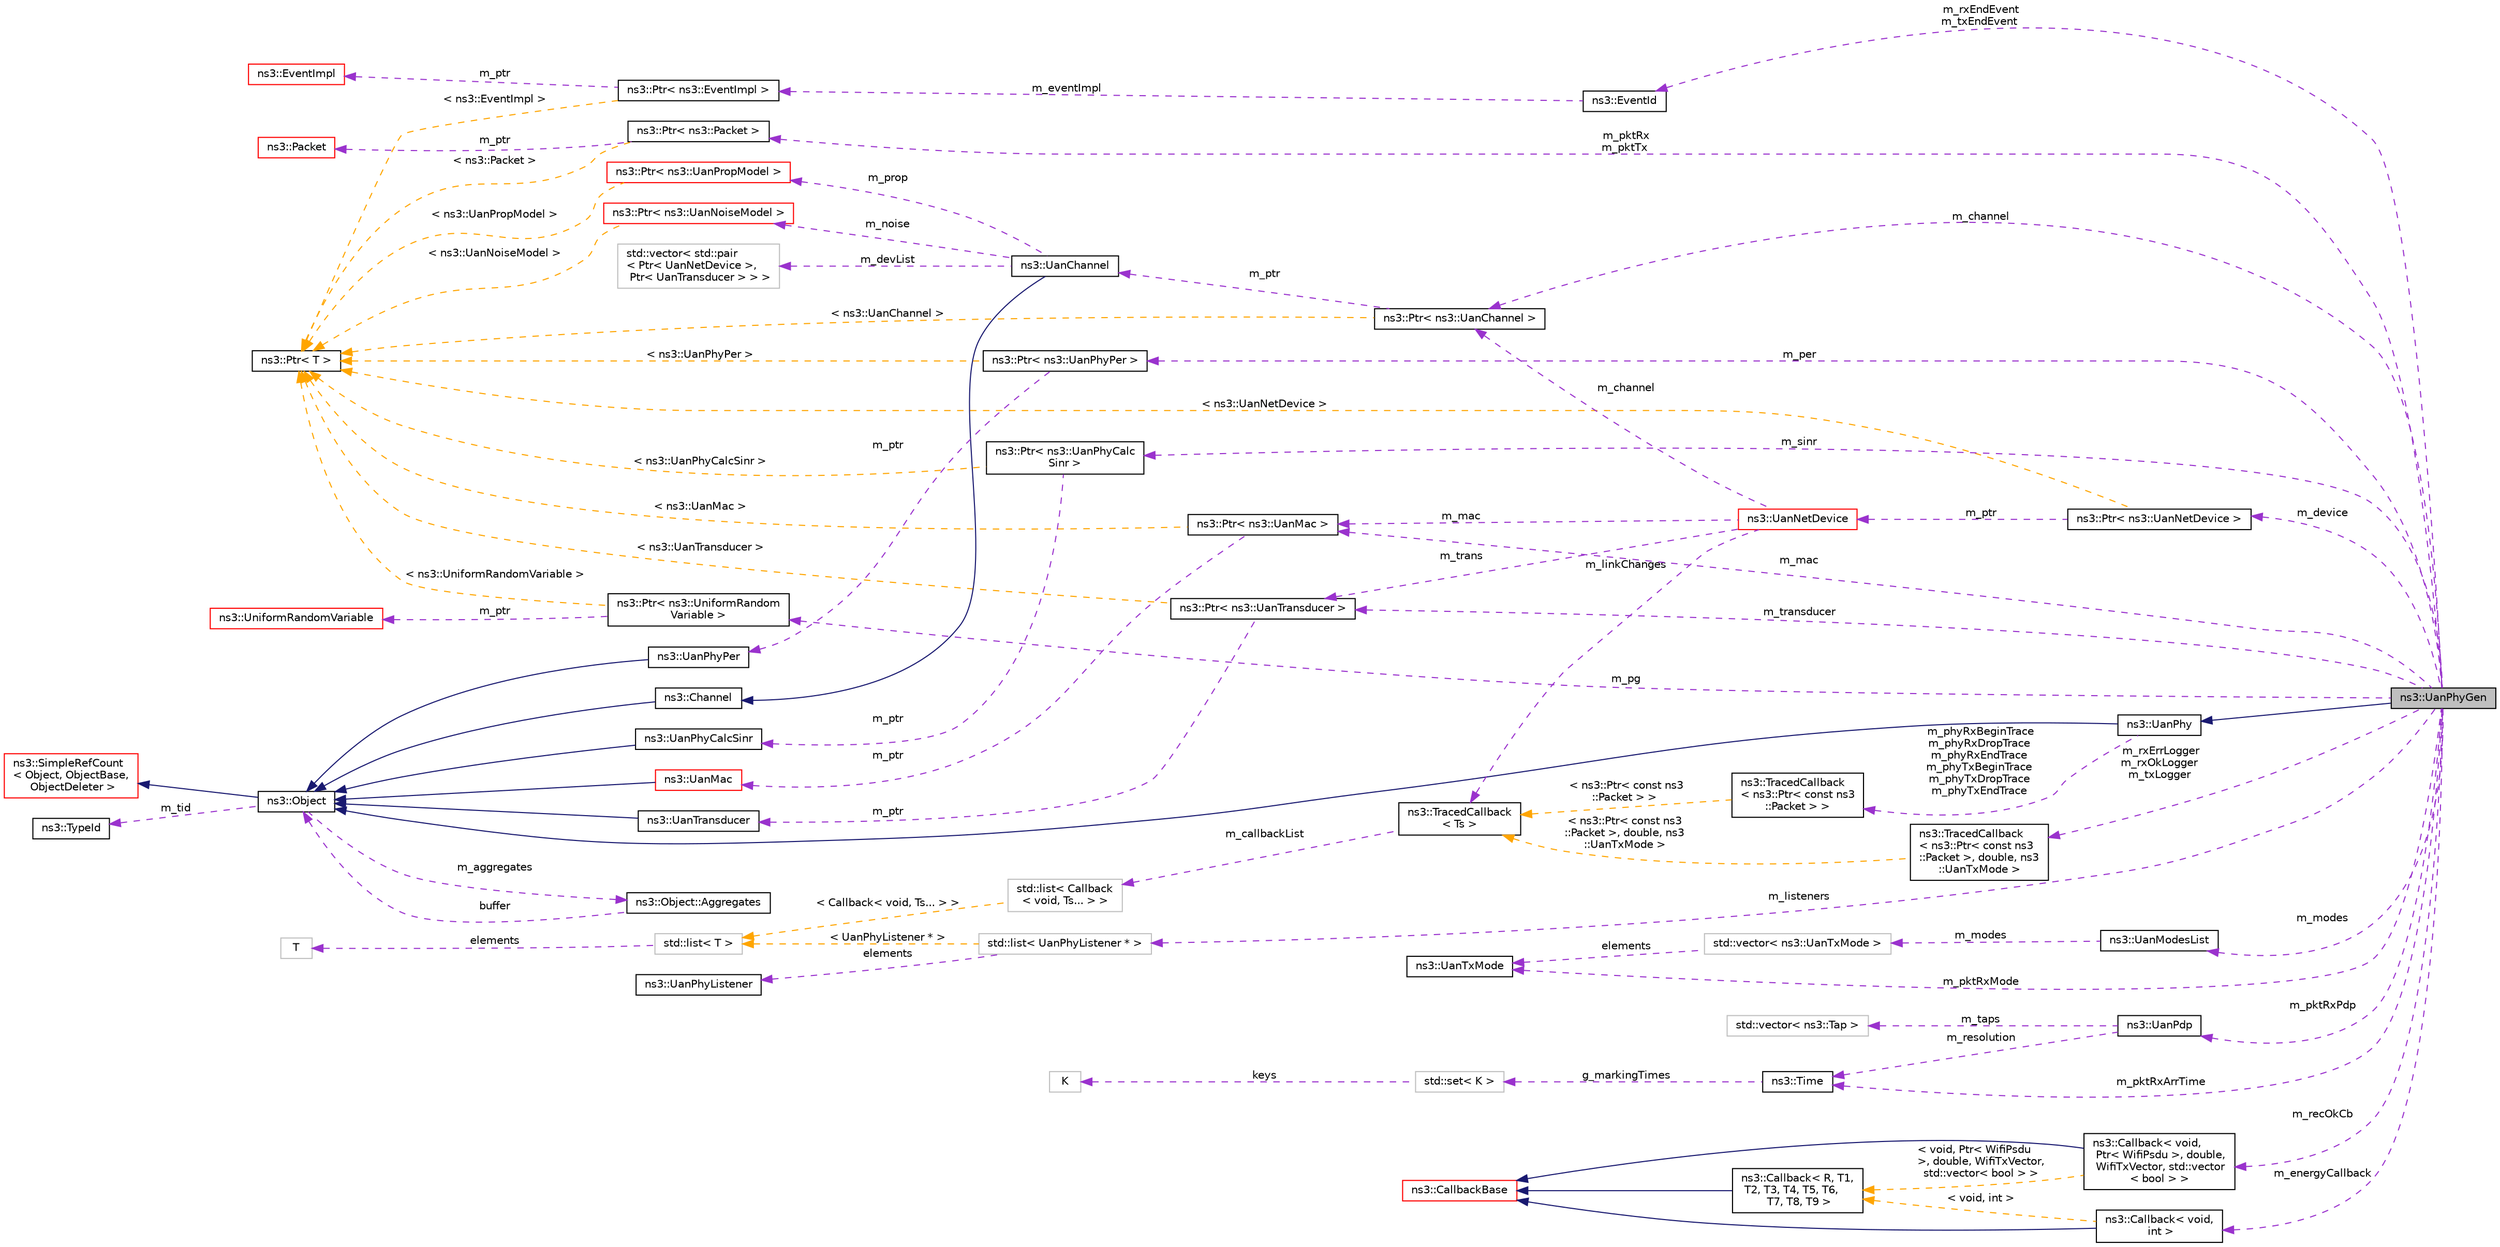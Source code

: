 digraph "ns3::UanPhyGen"
{
 // LATEX_PDF_SIZE
  edge [fontname="Helvetica",fontsize="10",labelfontname="Helvetica",labelfontsize="10"];
  node [fontname="Helvetica",fontsize="10",shape=record];
  rankdir="LR";
  Node1 [label="ns3::UanPhyGen",height=0.2,width=0.4,color="black", fillcolor="grey75", style="filled", fontcolor="black",tooltip="Generic PHY model."];
  Node2 -> Node1 [dir="back",color="midnightblue",fontsize="10",style="solid",fontname="Helvetica"];
  Node2 [label="ns3::UanPhy",height=0.2,width=0.4,color="black", fillcolor="white", style="filled",URL="$classns3_1_1_uan_phy.html",tooltip="Base class for UAN Phy models."];
  Node3 -> Node2 [dir="back",color="midnightblue",fontsize="10",style="solid",fontname="Helvetica"];
  Node3 [label="ns3::Object",height=0.2,width=0.4,color="black", fillcolor="white", style="filled",URL="$classns3_1_1_object.html",tooltip="A base class which provides memory management and object aggregation."];
  Node4 -> Node3 [dir="back",color="midnightblue",fontsize="10",style="solid",fontname="Helvetica"];
  Node4 [label="ns3::SimpleRefCount\l\< Object, ObjectBase,\l ObjectDeleter \>",height=0.2,width=0.4,color="red", fillcolor="white", style="filled",URL="$classns3_1_1_simple_ref_count.html",tooltip=" "];
  Node8 -> Node3 [dir="back",color="darkorchid3",fontsize="10",style="dashed",label=" m_tid" ,fontname="Helvetica"];
  Node8 [label="ns3::TypeId",height=0.2,width=0.4,color="black", fillcolor="white", style="filled",URL="$classns3_1_1_type_id.html",tooltip="a unique identifier for an interface."];
  Node9 -> Node3 [dir="back",color="darkorchid3",fontsize="10",style="dashed",label=" m_aggregates" ,fontname="Helvetica"];
  Node9 [label="ns3::Object::Aggregates",height=0.2,width=0.4,color="black", fillcolor="white", style="filled",URL="$structns3_1_1_object_1_1_aggregates.html",tooltip="The list of Objects aggregated to this one."];
  Node3 -> Node9 [dir="back",color="darkorchid3",fontsize="10",style="dashed",label=" buffer" ,fontname="Helvetica"];
  Node10 -> Node2 [dir="back",color="darkorchid3",fontsize="10",style="dashed",label=" m_phyRxBeginTrace\nm_phyRxDropTrace\nm_phyRxEndTrace\nm_phyTxBeginTrace\nm_phyTxDropTrace\nm_phyTxEndTrace" ,fontname="Helvetica"];
  Node10 [label="ns3::TracedCallback\l\< ns3::Ptr\< const ns3\l::Packet \> \>",height=0.2,width=0.4,color="black", fillcolor="white", style="filled",URL="$classns3_1_1_traced_callback.html",tooltip=" "];
  Node11 -> Node10 [dir="back",color="orange",fontsize="10",style="dashed",label=" \< ns3::Ptr\< const ns3\l::Packet \> \>" ,fontname="Helvetica"];
  Node11 [label="ns3::TracedCallback\l\< Ts \>",height=0.2,width=0.4,color="black", fillcolor="white", style="filled",URL="$classns3_1_1_traced_callback.html",tooltip="Forward calls to a chain of Callback."];
  Node12 -> Node11 [dir="back",color="darkorchid3",fontsize="10",style="dashed",label=" m_callbackList" ,fontname="Helvetica"];
  Node12 [label="std::list\< Callback\l\< void, Ts... \> \>",height=0.2,width=0.4,color="grey75", fillcolor="white", style="filled",tooltip=" "];
  Node20 -> Node12 [dir="back",color="orange",fontsize="10",style="dashed",label=" \< Callback\< void, Ts... \> \>" ,fontname="Helvetica"];
  Node20 [label="std::list\< T \>",height=0.2,width=0.4,color="grey75", fillcolor="white", style="filled",tooltip=" "];
  Node21 -> Node20 [dir="back",color="darkorchid3",fontsize="10",style="dashed",label=" elements" ,fontname="Helvetica"];
  Node21 [label="T",height=0.2,width=0.4,color="grey75", fillcolor="white", style="filled",tooltip=" "];
  Node22 -> Node1 [dir="back",color="darkorchid3",fontsize="10",style="dashed",label=" m_rxErrLogger\nm_rxOkLogger\nm_txLogger" ,fontname="Helvetica"];
  Node22 [label="ns3::TracedCallback\l\< ns3::Ptr\< const ns3\l::Packet \>, double, ns3\l::UanTxMode \>",height=0.2,width=0.4,color="black", fillcolor="white", style="filled",URL="$classns3_1_1_traced_callback.html",tooltip=" "];
  Node11 -> Node22 [dir="back",color="orange",fontsize="10",style="dashed",label=" \< ns3::Ptr\< const ns3\l::Packet \>, double, ns3\l::UanTxMode \>" ,fontname="Helvetica"];
  Node23 -> Node1 [dir="back",color="darkorchid3",fontsize="10",style="dashed",label=" m_transducer" ,fontname="Helvetica"];
  Node23 [label="ns3::Ptr\< ns3::UanTransducer \>",height=0.2,width=0.4,color="black", fillcolor="white", style="filled",URL="$classns3_1_1_ptr.html",tooltip=" "];
  Node24 -> Node23 [dir="back",color="darkorchid3",fontsize="10",style="dashed",label=" m_ptr" ,fontname="Helvetica"];
  Node24 [label="ns3::UanTransducer",height=0.2,width=0.4,color="black", fillcolor="white", style="filled",URL="$classns3_1_1_uan_transducer.html",tooltip="Virtual base for Transducer objects."];
  Node3 -> Node24 [dir="back",color="midnightblue",fontsize="10",style="solid",fontname="Helvetica"];
  Node18 -> Node23 [dir="back",color="orange",fontsize="10",style="dashed",label=" \< ns3::UanTransducer \>" ,fontname="Helvetica"];
  Node18 [label="ns3::Ptr\< T \>",height=0.2,width=0.4,color="black", fillcolor="white", style="filled",URL="$classns3_1_1_ptr.html",tooltip="Smart pointer class similar to boost::intrusive_ptr."];
  Node25 -> Node1 [dir="back",color="darkorchid3",fontsize="10",style="dashed",label=" m_pktRxMode" ,fontname="Helvetica"];
  Node25 [label="ns3::UanTxMode",height=0.2,width=0.4,color="black", fillcolor="white", style="filled",URL="$classns3_1_1_uan_tx_mode.html",tooltip="Abstraction of packet modulation information."];
  Node26 -> Node1 [dir="back",color="darkorchid3",fontsize="10",style="dashed",label=" m_listeners" ,fontname="Helvetica"];
  Node26 [label="std::list\< UanPhyListener * \>",height=0.2,width=0.4,color="grey75", fillcolor="white", style="filled",tooltip=" "];
  Node27 -> Node26 [dir="back",color="darkorchid3",fontsize="10",style="dashed",label=" elements" ,fontname="Helvetica"];
  Node27 [label="ns3::UanPhyListener",height=0.2,width=0.4,color="black", fillcolor="white", style="filled",URL="$classns3_1_1_uan_phy_listener.html",tooltip="Interface for PHY event listener."];
  Node20 -> Node26 [dir="back",color="orange",fontsize="10",style="dashed",label=" \< UanPhyListener * \>" ,fontname="Helvetica"];
  Node28 -> Node1 [dir="back",color="darkorchid3",fontsize="10",style="dashed",label=" m_rxEndEvent\nm_txEndEvent" ,fontname="Helvetica"];
  Node28 [label="ns3::EventId",height=0.2,width=0.4,color="black", fillcolor="white", style="filled",URL="$classns3_1_1_event_id.html",tooltip="An identifier for simulation events."];
  Node29 -> Node28 [dir="back",color="darkorchid3",fontsize="10",style="dashed",label=" m_eventImpl" ,fontname="Helvetica"];
  Node29 [label="ns3::Ptr\< ns3::EventImpl \>",height=0.2,width=0.4,color="black", fillcolor="white", style="filled",URL="$classns3_1_1_ptr.html",tooltip=" "];
  Node30 -> Node29 [dir="back",color="darkorchid3",fontsize="10",style="dashed",label=" m_ptr" ,fontname="Helvetica"];
  Node30 [label="ns3::EventImpl",height=0.2,width=0.4,color="red", fillcolor="white", style="filled",URL="$classns3_1_1_event_impl.html",tooltip="A simulation event."];
  Node18 -> Node29 [dir="back",color="orange",fontsize="10",style="dashed",label=" \< ns3::EventImpl \>" ,fontname="Helvetica"];
  Node32 -> Node1 [dir="back",color="darkorchid3",fontsize="10",style="dashed",label=" m_channel" ,fontname="Helvetica"];
  Node32 [label="ns3::Ptr\< ns3::UanChannel \>",height=0.2,width=0.4,color="black", fillcolor="white", style="filled",URL="$classns3_1_1_ptr.html",tooltip=" "];
  Node33 -> Node32 [dir="back",color="darkorchid3",fontsize="10",style="dashed",label=" m_ptr" ,fontname="Helvetica"];
  Node33 [label="ns3::UanChannel",height=0.2,width=0.4,color="black", fillcolor="white", style="filled",URL="$classns3_1_1_uan_channel.html",tooltip="Channel class used by UAN devices."];
  Node34 -> Node33 [dir="back",color="midnightblue",fontsize="10",style="solid",fontname="Helvetica"];
  Node34 [label="ns3::Channel",height=0.2,width=0.4,color="black", fillcolor="white", style="filled",URL="$classns3_1_1_channel.html",tooltip="Abstract Channel Base Class."];
  Node3 -> Node34 [dir="back",color="midnightblue",fontsize="10",style="solid",fontname="Helvetica"];
  Node35 -> Node33 [dir="back",color="darkorchid3",fontsize="10",style="dashed",label=" m_devList" ,fontname="Helvetica"];
  Node35 [label="std::vector\< std::pair\l\< Ptr\< UanNetDevice \>,\l Ptr\< UanTransducer \> \> \>",height=0.2,width=0.4,color="grey75", fillcolor="white", style="filled",tooltip=" "];
  Node37 -> Node33 [dir="back",color="darkorchid3",fontsize="10",style="dashed",label=" m_prop" ,fontname="Helvetica"];
  Node37 [label="ns3::Ptr\< ns3::UanPropModel \>",height=0.2,width=0.4,color="red", fillcolor="white", style="filled",URL="$classns3_1_1_ptr.html",tooltip=" "];
  Node18 -> Node37 [dir="back",color="orange",fontsize="10",style="dashed",label=" \< ns3::UanPropModel \>" ,fontname="Helvetica"];
  Node39 -> Node33 [dir="back",color="darkorchid3",fontsize="10",style="dashed",label=" m_noise" ,fontname="Helvetica"];
  Node39 [label="ns3::Ptr\< ns3::UanNoiseModel \>",height=0.2,width=0.4,color="red", fillcolor="white", style="filled",URL="$classns3_1_1_ptr.html",tooltip=" "];
  Node18 -> Node39 [dir="back",color="orange",fontsize="10",style="dashed",label=" \< ns3::UanNoiseModel \>" ,fontname="Helvetica"];
  Node18 -> Node32 [dir="back",color="orange",fontsize="10",style="dashed",label=" \< ns3::UanChannel \>" ,fontname="Helvetica"];
  Node41 -> Node1 [dir="back",color="darkorchid3",fontsize="10",style="dashed",label=" m_sinr" ,fontname="Helvetica"];
  Node41 [label="ns3::Ptr\< ns3::UanPhyCalc\lSinr \>",height=0.2,width=0.4,color="black", fillcolor="white", style="filled",URL="$classns3_1_1_ptr.html",tooltip=" "];
  Node42 -> Node41 [dir="back",color="darkorchid3",fontsize="10",style="dashed",label=" m_ptr" ,fontname="Helvetica"];
  Node42 [label="ns3::UanPhyCalcSinr",height=0.2,width=0.4,color="black", fillcolor="white", style="filled",URL="$classns3_1_1_uan_phy_calc_sinr.html",tooltip="Class used for calculating SINR of packet in UanPhy."];
  Node3 -> Node42 [dir="back",color="midnightblue",fontsize="10",style="solid",fontname="Helvetica"];
  Node18 -> Node41 [dir="back",color="orange",fontsize="10",style="dashed",label=" \< ns3::UanPhyCalcSinr \>" ,fontname="Helvetica"];
  Node43 -> Node1 [dir="back",color="darkorchid3",fontsize="10",style="dashed",label=" m_pktRxArrTime" ,fontname="Helvetica"];
  Node43 [label="ns3::Time",height=0.2,width=0.4,color="black", fillcolor="white", style="filled",URL="$classns3_1_1_time.html",tooltip="Simulation virtual time values and global simulation resolution."];
  Node44 -> Node43 [dir="back",color="darkorchid3",fontsize="10",style="dashed",label=" g_markingTimes" ,fontname="Helvetica"];
  Node44 [label="std::set\< K \>",height=0.2,width=0.4,color="grey75", fillcolor="white", style="filled",tooltip=" "];
  Node45 -> Node44 [dir="back",color="darkorchid3",fontsize="10",style="dashed",label=" keys" ,fontname="Helvetica"];
  Node45 [label="K",height=0.2,width=0.4,color="grey75", fillcolor="white", style="filled",tooltip=" "];
  Node46 -> Node1 [dir="back",color="darkorchid3",fontsize="10",style="dashed",label=" m_mac" ,fontname="Helvetica"];
  Node46 [label="ns3::Ptr\< ns3::UanMac \>",height=0.2,width=0.4,color="black", fillcolor="white", style="filled",URL="$classns3_1_1_ptr.html",tooltip=" "];
  Node47 -> Node46 [dir="back",color="darkorchid3",fontsize="10",style="dashed",label=" m_ptr" ,fontname="Helvetica"];
  Node47 [label="ns3::UanMac",height=0.2,width=0.4,color="red", fillcolor="white", style="filled",URL="$classns3_1_1_uan_mac.html",tooltip="Virtual base class for all UAN MAC protocols."];
  Node3 -> Node47 [dir="back",color="midnightblue",fontsize="10",style="solid",fontname="Helvetica"];
  Node18 -> Node46 [dir="back",color="orange",fontsize="10",style="dashed",label=" \< ns3::UanMac \>" ,fontname="Helvetica"];
  Node49 -> Node1 [dir="back",color="darkorchid3",fontsize="10",style="dashed",label=" m_pktRx\nm_pktTx" ,fontname="Helvetica"];
  Node49 [label="ns3::Ptr\< ns3::Packet \>",height=0.2,width=0.4,color="black", fillcolor="white", style="filled",URL="$classns3_1_1_ptr.html",tooltip=" "];
  Node50 -> Node49 [dir="back",color="darkorchid3",fontsize="10",style="dashed",label=" m_ptr" ,fontname="Helvetica"];
  Node50 [label="ns3::Packet",height=0.2,width=0.4,color="red", fillcolor="white", style="filled",URL="$classns3_1_1_packet.html",tooltip="network packets"];
  Node18 -> Node49 [dir="back",color="orange",fontsize="10",style="dashed",label=" \< ns3::Packet \>" ,fontname="Helvetica"];
  Node66 -> Node1 [dir="back",color="darkorchid3",fontsize="10",style="dashed",label=" m_per" ,fontname="Helvetica"];
  Node66 [label="ns3::Ptr\< ns3::UanPhyPer \>",height=0.2,width=0.4,color="black", fillcolor="white", style="filled",URL="$classns3_1_1_ptr.html",tooltip=" "];
  Node67 -> Node66 [dir="back",color="darkorchid3",fontsize="10",style="dashed",label=" m_ptr" ,fontname="Helvetica"];
  Node67 [label="ns3::UanPhyPer",height=0.2,width=0.4,color="black", fillcolor="white", style="filled",URL="$classns3_1_1_uan_phy_per.html",tooltip="Calculate packet error probability, based on received SINR and modulation (mode)."];
  Node3 -> Node67 [dir="back",color="midnightblue",fontsize="10",style="solid",fontname="Helvetica"];
  Node18 -> Node66 [dir="back",color="orange",fontsize="10",style="dashed",label=" \< ns3::UanPhyPer \>" ,fontname="Helvetica"];
  Node68 -> Node1 [dir="back",color="darkorchid3",fontsize="10",style="dashed",label=" m_modes" ,fontname="Helvetica"];
  Node68 [label="ns3::UanModesList",height=0.2,width=0.4,color="black", fillcolor="white", style="filled",URL="$classns3_1_1_uan_modes_list.html",tooltip="Container for UanTxModes."];
  Node69 -> Node68 [dir="back",color="darkorchid3",fontsize="10",style="dashed",label=" m_modes" ,fontname="Helvetica"];
  Node69 [label="std::vector\< ns3::UanTxMode \>",height=0.2,width=0.4,color="grey75", fillcolor="white", style="filled",tooltip=" "];
  Node25 -> Node69 [dir="back",color="darkorchid3",fontsize="10",style="dashed",label=" elements" ,fontname="Helvetica"];
  Node70 -> Node1 [dir="back",color="darkorchid3",fontsize="10",style="dashed",label=" m_energyCallback" ,fontname="Helvetica"];
  Node70 [label="ns3::Callback\< void,\l int \>",height=0.2,width=0.4,color="black", fillcolor="white", style="filled",URL="$classns3_1_1_callback.html",tooltip=" "];
  Node14 -> Node70 [dir="back",color="midnightblue",fontsize="10",style="solid",fontname="Helvetica"];
  Node14 [label="ns3::CallbackBase",height=0.2,width=0.4,color="red", fillcolor="white", style="filled",URL="$classns3_1_1_callback_base.html",tooltip="Base class for Callback class."];
  Node19 -> Node70 [dir="back",color="orange",fontsize="10",style="dashed",label=" \< void, int \>" ,fontname="Helvetica"];
  Node19 [label="ns3::Callback\< R, T1,\l T2, T3, T4, T5, T6,\l T7, T8, T9 \>",height=0.2,width=0.4,color="black", fillcolor="white", style="filled",URL="$classns3_1_1_callback.html",tooltip="Callback template class."];
  Node14 -> Node19 [dir="back",color="midnightblue",fontsize="10",style="solid",fontname="Helvetica"];
  Node71 -> Node1 [dir="back",color="darkorchid3",fontsize="10",style="dashed",label=" m_pg" ,fontname="Helvetica"];
  Node71 [label="ns3::Ptr\< ns3::UniformRandom\lVariable \>",height=0.2,width=0.4,color="black", fillcolor="white", style="filled",URL="$classns3_1_1_ptr.html",tooltip=" "];
  Node72 -> Node71 [dir="back",color="darkorchid3",fontsize="10",style="dashed",label=" m_ptr" ,fontname="Helvetica"];
  Node72 [label="ns3::UniformRandomVariable",height=0.2,width=0.4,color="red", fillcolor="white", style="filled",URL="$classns3_1_1_uniform_random_variable.html",tooltip="The uniform distribution Random Number Generator (RNG)."];
  Node18 -> Node71 [dir="back",color="orange",fontsize="10",style="dashed",label=" \< ns3::UniformRandomVariable \>" ,fontname="Helvetica"];
  Node75 -> Node1 [dir="back",color="darkorchid3",fontsize="10",style="dashed",label=" m_pktRxPdp" ,fontname="Helvetica"];
  Node75 [label="ns3::UanPdp",height=0.2,width=0.4,color="black", fillcolor="white", style="filled",URL="$classns3_1_1_uan_pdp.html",tooltip="The power delay profile returned by propagation models."];
  Node43 -> Node75 [dir="back",color="darkorchid3",fontsize="10",style="dashed",label=" m_resolution" ,fontname="Helvetica"];
  Node76 -> Node75 [dir="back",color="darkorchid3",fontsize="10",style="dashed",label=" m_taps" ,fontname="Helvetica"];
  Node76 [label="std::vector\< ns3::Tap \>",height=0.2,width=0.4,color="grey75", fillcolor="white", style="filled",tooltip=" "];
  Node80 -> Node1 [dir="back",color="darkorchid3",fontsize="10",style="dashed",label=" m_device" ,fontname="Helvetica"];
  Node80 [label="ns3::Ptr\< ns3::UanNetDevice \>",height=0.2,width=0.4,color="black", fillcolor="white", style="filled",URL="$classns3_1_1_ptr.html",tooltip=" "];
  Node81 -> Node80 [dir="back",color="darkorchid3",fontsize="10",style="dashed",label=" m_ptr" ,fontname="Helvetica"];
  Node81 [label="ns3::UanNetDevice",height=0.2,width=0.4,color="red", fillcolor="white", style="filled",URL="$classns3_1_1_uan_net_device.html",tooltip="Net device for UAN models."];
  Node23 -> Node81 [dir="back",color="darkorchid3",fontsize="10",style="dashed",label=" m_trans" ,fontname="Helvetica"];
  Node32 -> Node81 [dir="back",color="darkorchid3",fontsize="10",style="dashed",label=" m_channel" ,fontname="Helvetica"];
  Node11 -> Node81 [dir="back",color="darkorchid3",fontsize="10",style="dashed",label=" m_linkChanges" ,fontname="Helvetica"];
  Node46 -> Node81 [dir="back",color="darkorchid3",fontsize="10",style="dashed",label=" m_mac" ,fontname="Helvetica"];
  Node18 -> Node80 [dir="back",color="orange",fontsize="10",style="dashed",label=" \< ns3::UanNetDevice \>" ,fontname="Helvetica"];
  Node105 -> Node1 [dir="back",color="darkorchid3",fontsize="10",style="dashed",label=" m_recOkCb" ,fontname="Helvetica"];
  Node105 [label="ns3::Callback\< void,\l Ptr\< WifiPsdu \>, double,\l WifiTxVector, std::vector\l\< bool \> \>",height=0.2,width=0.4,color="black", fillcolor="white", style="filled",URL="$classns3_1_1_callback.html",tooltip=" "];
  Node14 -> Node105 [dir="back",color="midnightblue",fontsize="10",style="solid",fontname="Helvetica"];
  Node19 -> Node105 [dir="back",color="orange",fontsize="10",style="dashed",label=" \< void, Ptr\< WifiPsdu\l \>, double, WifiTxVector,\l std::vector\< bool \> \>" ,fontname="Helvetica"];
}
